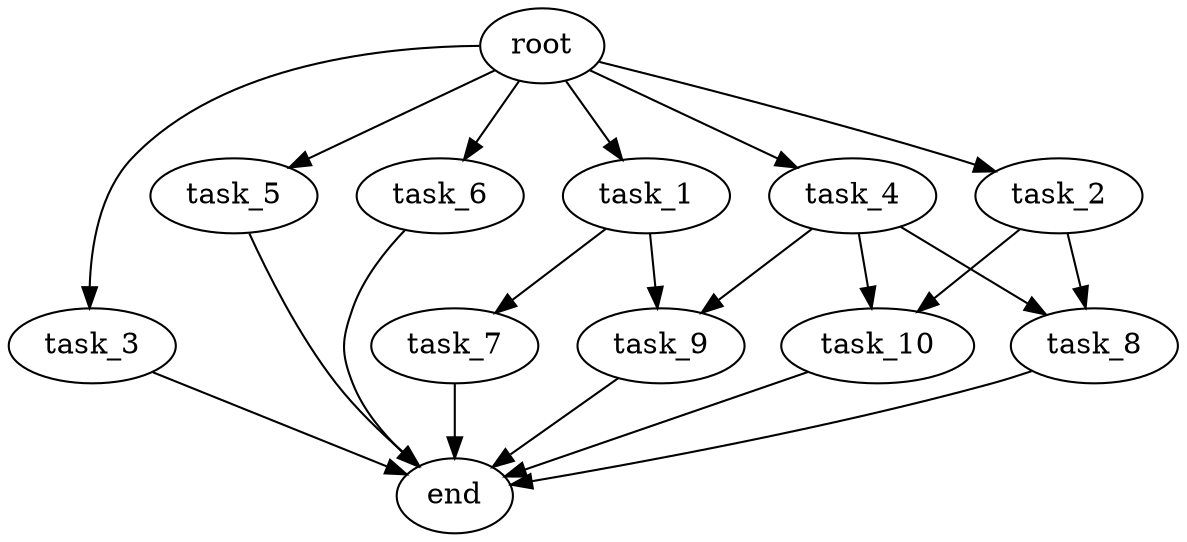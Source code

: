 digraph G {
  root [size="0.000000e+00"];
  task_1 [size="5.653839e+08"];
  task_2 [size="5.039455e+09"];
  task_3 [size="2.893345e+09"];
  task_4 [size="8.158047e+09"];
  task_5 [size="7.315443e+09"];
  task_6 [size="3.189718e+09"];
  task_7 [size="5.979579e+09"];
  task_8 [size="6.725646e+09"];
  task_9 [size="3.207330e+09"];
  task_10 [size="3.018343e+09"];
  end [size="0.000000e+00"];

  root -> task_1 [size="1.000000e-12"];
  root -> task_2 [size="1.000000e-12"];
  root -> task_3 [size="1.000000e-12"];
  root -> task_4 [size="1.000000e-12"];
  root -> task_5 [size="1.000000e-12"];
  root -> task_6 [size="1.000000e-12"];
  task_1 -> task_7 [size="5.979579e+08"];
  task_1 -> task_9 [size="1.603665e+08"];
  task_2 -> task_8 [size="3.362823e+08"];
  task_2 -> task_10 [size="1.509171e+08"];
  task_3 -> end [size="1.000000e-12"];
  task_4 -> task_8 [size="3.362823e+08"];
  task_4 -> task_9 [size="1.603665e+08"];
  task_4 -> task_10 [size="1.509171e+08"];
  task_5 -> end [size="1.000000e-12"];
  task_6 -> end [size="1.000000e-12"];
  task_7 -> end [size="1.000000e-12"];
  task_8 -> end [size="1.000000e-12"];
  task_9 -> end [size="1.000000e-12"];
  task_10 -> end [size="1.000000e-12"];
}

